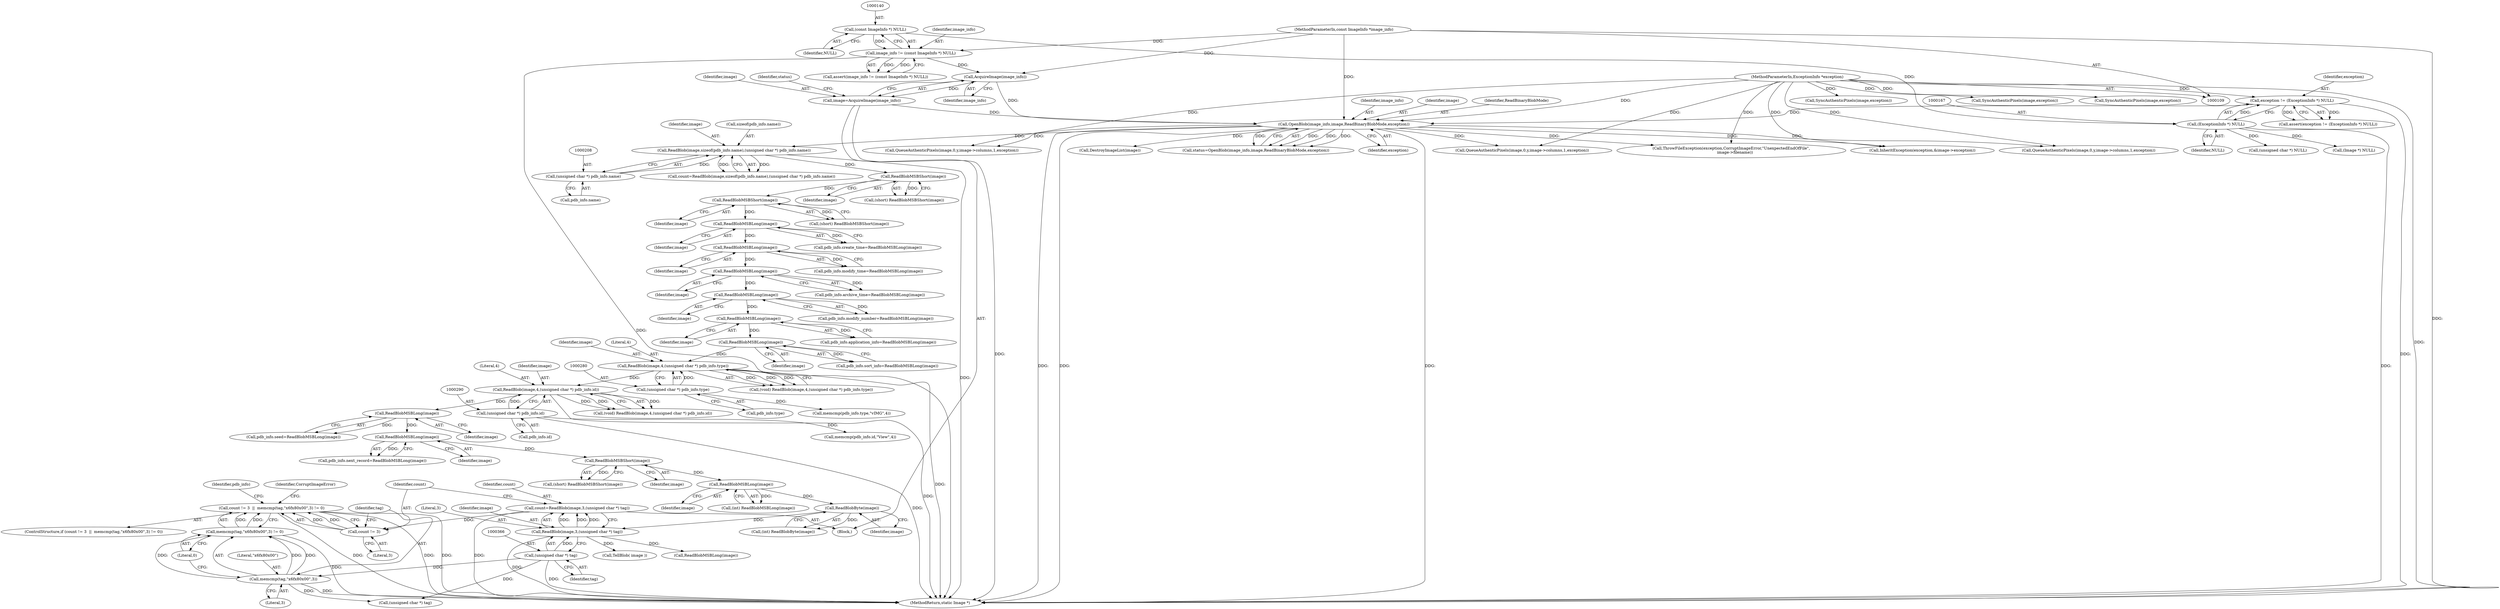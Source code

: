 digraph "0_ImageMagick_424d40ebfcde48bb872eba75179d3d73704fdf1f@API" {
"1000369" [label="(Call,count != 3  ||  memcmp(tag,\"\x6f\x80\x00\",3) != 0)"];
"1000370" [label="(Call,count != 3)"];
"1000360" [label="(Call,count=ReadBlob(image,3,(unsigned char *) tag))"];
"1000362" [label="(Call,ReadBlob(image,3,(unsigned char *) tag))"];
"1000355" [label="(Call,ReadBlobByte(image))"];
"1000347" [label="(Call,ReadBlobMSBLong(image))"];
"1000312" [label="(Call,ReadBlobMSBShort(image))"];
"1000304" [label="(Call,ReadBlobMSBLong(image))"];
"1000298" [label="(Call,ReadBlobMSBLong(image))"];
"1000286" [label="(Call,ReadBlob(image,4,(unsigned char *) pdb_info.id))"];
"1000276" [label="(Call,ReadBlob(image,4,(unsigned char *) pdb_info.type))"];
"1000272" [label="(Call,ReadBlobMSBLong(image))"];
"1000266" [label="(Call,ReadBlobMSBLong(image))"];
"1000260" [label="(Call,ReadBlobMSBLong(image))"];
"1000254" [label="(Call,ReadBlobMSBLong(image))"];
"1000248" [label="(Call,ReadBlobMSBLong(image))"];
"1000242" [label="(Call,ReadBlobMSBLong(image))"];
"1000236" [label="(Call,ReadBlobMSBShort(image))"];
"1000228" [label="(Call,ReadBlobMSBShort(image))"];
"1000201" [label="(Call,ReadBlob(image,sizeof(pdb_info.name),(unsigned char *) pdb_info.name))"];
"1000181" [label="(Call,OpenBlob(image_info,image,ReadBinaryBlobMode,exception))"];
"1000177" [label="(Call,AcquireImage(image_info))"];
"1000137" [label="(Call,image_info != (const ImageInfo *) NULL)"];
"1000110" [label="(MethodParameterIn,const ImageInfo *image_info)"];
"1000139" [label="(Call,(const ImageInfo *) NULL)"];
"1000175" [label="(Call,image=AcquireImage(image_info))"];
"1000164" [label="(Call,exception != (ExceptionInfo *) NULL)"];
"1000111" [label="(MethodParameterIn,ExceptionInfo *exception)"];
"1000166" [label="(Call,(ExceptionInfo *) NULL)"];
"1000207" [label="(Call,(unsigned char *) pdb_info.name)"];
"1000279" [label="(Call,(unsigned char *) pdb_info.type)"];
"1000289" [label="(Call,(unsigned char *) pdb_info.id)"];
"1000365" [label="(Call,(unsigned char *) tag)"];
"1000373" [label="(Call,memcmp(tag,\"\x6f\x80\x00\",3) != 0)"];
"1000374" [label="(Call,memcmp(tag,\"\x6f\x80\x00\",3))"];
"1000310" [label="(Call,(short) ReadBlobMSBShort(image))"];
"1000181" [label="(Call,OpenBlob(image_info,image,ReadBinaryBlobMode,exception))"];
"1000177" [label="(Call,AcquireImage(image_info))"];
"1000139" [label="(Call,(const ImageInfo *) NULL)"];
"1001285" [label="(MethodReturn,static Image *)"];
"1000272" [label="(Call,ReadBlobMSBLong(image))"];
"1000201" [label="(Call,ReadBlob(image,sizeof(pdb_info.name),(unsigned char *) pdb_info.name))"];
"1000325" [label="(Call,memcmp(pdb_info.id,\"View\",4))"];
"1000268" [label="(Call,pdb_info.sort_info=ReadBlobMSBLong(image))"];
"1000234" [label="(Call,(short) ReadBlobMSBShort(image))"];
"1000348" [label="(Identifier,image)"];
"1000182" [label="(Identifier,image_info)"];
"1000209" [label="(Call,pdb_info.name)"];
"1000312" [label="(Call,ReadBlobMSBShort(image))"];
"1000262" [label="(Call,pdb_info.application_info=ReadBlobMSBLong(image))"];
"1000374" [label="(Call,memcmp(tag,\"\x6f\x80\x00\",3))"];
"1000676" [label="(Call,(unsigned char *) NULL)"];
"1000313" [label="(Identifier,image)"];
"1000248" [label="(Call,ReadBlobMSBLong(image))"];
"1000277" [label="(Identifier,image)"];
"1000199" [label="(Call,count=ReadBlob(image,sizeof(pdb_info.name),(unsigned char *) pdb_info.name))"];
"1000286" [label="(Call,ReadBlob(image,4,(unsigned char *) pdb_info.id))"];
"1000183" [label="(Identifier,image)"];
"1000238" [label="(Call,pdb_info.create_time=ReadBlobMSBLong(image))"];
"1000184" [label="(Identifier,ReadBinaryBlobMode)"];
"1000178" [label="(Identifier,image_info)"];
"1000226" [label="(Call,(short) ReadBlobMSBShort(image))"];
"1000375" [label="(Identifier,tag)"];
"1001147" [label="(Call,ThrowFileException(exception,CorruptImageError,\"UnexpectedEndOfFile\",\n      image->filename))"];
"1000369" [label="(Call,count != 3  ||  memcmp(tag,\"\x6f\x80\x00\",3) != 0)"];
"1000385" [label="(Identifier,pdb_info)"];
"1000317" [label="(Call,memcmp(pdb_info.type,\"vIMG\",4))"];
"1001031" [label="(Call,QueueAuthenticPixels(image,0,y,image->columns,1,exception))"];
"1000110" [label="(MethodParameterIn,const ImageInfo *image_info)"];
"1000410" [label="(Call,(unsigned char *) tag)"];
"1000243" [label="(Identifier,image)"];
"1000203" [label="(Call,sizeof(pdb_info.name))"];
"1000196" [label="(Call,(Image *) NULL)"];
"1000255" [label="(Identifier,image)"];
"1000294" [label="(Call,pdb_info.seed=ReadBlobMSBLong(image))"];
"1000228" [label="(Call,ReadBlobMSBShort(image))"];
"1000759" [label="(Call,QueueAuthenticPixels(image,0,y,image->columns,1,exception))"];
"1000360" [label="(Call,count=ReadBlob(image,3,(unsigned char *) tag))"];
"1000166" [label="(Call,(ExceptionInfo *) NULL)"];
"1000356" [label="(Identifier,image)"];
"1000370" [label="(Call,count != 3)"];
"1000304" [label="(Call,ReadBlobMSBLong(image))"];
"1000242" [label="(Call,ReadBlobMSBLong(image))"];
"1000168" [label="(Identifier,NULL)"];
"1000300" [label="(Call,pdb_info.next_record=ReadBlobMSBLong(image))"];
"1000288" [label="(Literal,4)"];
"1000291" [label="(Call,pdb_info.id)"];
"1000180" [label="(Identifier,status)"];
"1000373" [label="(Call,memcmp(tag,\"\x6f\x80\x00\",3) != 0)"];
"1000353" [label="(Call,(int) ReadBlobByte(image))"];
"1000236" [label="(Call,ReadBlobMSBShort(image))"];
"1000361" [label="(Identifier,count)"];
"1000638" [label="(Call,InheritException(exception,&image->exception))"];
"1000185" [label="(Identifier,exception)"];
"1000377" [label="(Literal,3)"];
"1000368" [label="(ControlStructure,if (count != 3  ||  memcmp(tag,\"\x6f\x80\x00\",3) != 0))"];
"1001106" [label="(Call,SyncAuthenticPixels(image,exception))"];
"1000345" [label="(Call,(int) ReadBlobMSBLong(image))"];
"1000287" [label="(Identifier,image)"];
"1000362" [label="(Call,ReadBlob(image,3,(unsigned char *) tag))"];
"1000347" [label="(Call,ReadBlobMSBLong(image))"];
"1000112" [label="(Block,)"];
"1000267" [label="(Identifier,image)"];
"1000376" [label="(Literal,\"\x6f\x80\x00\")"];
"1000193" [label="(Call,DestroyImageList(image))"];
"1000136" [label="(Call,assert(image_info != (const ImageInfo *) NULL))"];
"1000279" [label="(Call,(unsigned char *) pdb_info.type)"];
"1000111" [label="(MethodParameterIn,ExceptionInfo *exception)"];
"1000137" [label="(Call,image_info != (const ImageInfo *) NULL)"];
"1000433" [label="(Call,TellBlob( image ))"];
"1000281" [label="(Call,pdb_info.type)"];
"1000367" [label="(Identifier,tag)"];
"1000261" [label="(Identifier,image)"];
"1000276" [label="(Call,ReadBlob(image,4,(unsigned char *) pdb_info.type))"];
"1000355" [label="(Call,ReadBlobByte(image))"];
"1000273" [label="(Identifier,image)"];
"1000164" [label="(Call,exception != (ExceptionInfo *) NULL)"];
"1000299" [label="(Identifier,image)"];
"1000987" [label="(Call,SyncAuthenticPixels(image,exception))"];
"1000298" [label="(Call,ReadBlobMSBLong(image))"];
"1000179" [label="(Call,status=OpenBlob(image_info,image,ReadBinaryBlobMode,exception))"];
"1000207" [label="(Call,(unsigned char *) pdb_info.name)"];
"1000364" [label="(Literal,3)"];
"1000278" [label="(Literal,4)"];
"1000175" [label="(Call,image=AcquireImage(image_info))"];
"1000250" [label="(Call,pdb_info.archive_time=ReadBlobMSBLong(image))"];
"1000365" [label="(Call,(unsigned char *) tag)"];
"1000260" [label="(Call,ReadBlobMSBLong(image))"];
"1000874" [label="(Call,QueueAuthenticPixels(image,0,y,image->columns,1,exception))"];
"1000305" [label="(Identifier,image)"];
"1000138" [label="(Identifier,image_info)"];
"1000256" [label="(Call,pdb_info.modify_number=ReadBlobMSBLong(image))"];
"1000372" [label="(Literal,3)"];
"1000237" [label="(Identifier,image)"];
"1000202" [label="(Identifier,image)"];
"1000141" [label="(Identifier,NULL)"];
"1000163" [label="(Call,assert(exception != (ExceptionInfo *) NULL))"];
"1000244" [label="(Call,pdb_info.modify_time=ReadBlobMSBLong(image))"];
"1000176" [label="(Identifier,image)"];
"1000363" [label="(Identifier,image)"];
"1000371" [label="(Identifier,count)"];
"1000378" [label="(Literal,0)"];
"1000284" [label="(Call,(void) ReadBlob(image,4,(unsigned char *) pdb_info.id))"];
"1000380" [label="(Identifier,CorruptImageError)"];
"1000266" [label="(Call,ReadBlobMSBLong(image))"];
"1000249" [label="(Identifier,image)"];
"1000229" [label="(Identifier,image)"];
"1000395" [label="(Call,ReadBlobMSBLong(image))"];
"1000830" [label="(Call,SyncAuthenticPixels(image,exception))"];
"1000165" [label="(Identifier,exception)"];
"1000289" [label="(Call,(unsigned char *) pdb_info.id)"];
"1000254" [label="(Call,ReadBlobMSBLong(image))"];
"1000274" [label="(Call,(void) ReadBlob(image,4,(unsigned char *) pdb_info.type))"];
"1000369" -> "1000368"  [label="AST: "];
"1000369" -> "1000370"  [label="CFG: "];
"1000369" -> "1000373"  [label="CFG: "];
"1000370" -> "1000369"  [label="AST: "];
"1000373" -> "1000369"  [label="AST: "];
"1000380" -> "1000369"  [label="CFG: "];
"1000385" -> "1000369"  [label="CFG: "];
"1000369" -> "1001285"  [label="DDG: "];
"1000369" -> "1001285"  [label="DDG: "];
"1000369" -> "1001285"  [label="DDG: "];
"1000370" -> "1000369"  [label="DDG: "];
"1000370" -> "1000369"  [label="DDG: "];
"1000373" -> "1000369"  [label="DDG: "];
"1000373" -> "1000369"  [label="DDG: "];
"1000370" -> "1000372"  [label="CFG: "];
"1000371" -> "1000370"  [label="AST: "];
"1000372" -> "1000370"  [label="AST: "];
"1000375" -> "1000370"  [label="CFG: "];
"1000360" -> "1000370"  [label="DDG: "];
"1000360" -> "1000112"  [label="AST: "];
"1000360" -> "1000362"  [label="CFG: "];
"1000361" -> "1000360"  [label="AST: "];
"1000362" -> "1000360"  [label="AST: "];
"1000371" -> "1000360"  [label="CFG: "];
"1000360" -> "1001285"  [label="DDG: "];
"1000362" -> "1000360"  [label="DDG: "];
"1000362" -> "1000360"  [label="DDG: "];
"1000362" -> "1000360"  [label="DDG: "];
"1000362" -> "1000365"  [label="CFG: "];
"1000363" -> "1000362"  [label="AST: "];
"1000364" -> "1000362"  [label="AST: "];
"1000365" -> "1000362"  [label="AST: "];
"1000362" -> "1001285"  [label="DDG: "];
"1000355" -> "1000362"  [label="DDG: "];
"1000365" -> "1000362"  [label="DDG: "];
"1000362" -> "1000395"  [label="DDG: "];
"1000362" -> "1000433"  [label="DDG: "];
"1000355" -> "1000353"  [label="AST: "];
"1000355" -> "1000356"  [label="CFG: "];
"1000356" -> "1000355"  [label="AST: "];
"1000353" -> "1000355"  [label="CFG: "];
"1000355" -> "1000353"  [label="DDG: "];
"1000347" -> "1000355"  [label="DDG: "];
"1000347" -> "1000345"  [label="AST: "];
"1000347" -> "1000348"  [label="CFG: "];
"1000348" -> "1000347"  [label="AST: "];
"1000345" -> "1000347"  [label="CFG: "];
"1000347" -> "1000345"  [label="DDG: "];
"1000312" -> "1000347"  [label="DDG: "];
"1000312" -> "1000310"  [label="AST: "];
"1000312" -> "1000313"  [label="CFG: "];
"1000313" -> "1000312"  [label="AST: "];
"1000310" -> "1000312"  [label="CFG: "];
"1000312" -> "1000310"  [label="DDG: "];
"1000304" -> "1000312"  [label="DDG: "];
"1000304" -> "1000300"  [label="AST: "];
"1000304" -> "1000305"  [label="CFG: "];
"1000305" -> "1000304"  [label="AST: "];
"1000300" -> "1000304"  [label="CFG: "];
"1000304" -> "1000300"  [label="DDG: "];
"1000298" -> "1000304"  [label="DDG: "];
"1000298" -> "1000294"  [label="AST: "];
"1000298" -> "1000299"  [label="CFG: "];
"1000299" -> "1000298"  [label="AST: "];
"1000294" -> "1000298"  [label="CFG: "];
"1000298" -> "1000294"  [label="DDG: "];
"1000286" -> "1000298"  [label="DDG: "];
"1000286" -> "1000284"  [label="AST: "];
"1000286" -> "1000289"  [label="CFG: "];
"1000287" -> "1000286"  [label="AST: "];
"1000288" -> "1000286"  [label="AST: "];
"1000289" -> "1000286"  [label="AST: "];
"1000284" -> "1000286"  [label="CFG: "];
"1000286" -> "1001285"  [label="DDG: "];
"1000286" -> "1000284"  [label="DDG: "];
"1000286" -> "1000284"  [label="DDG: "];
"1000286" -> "1000284"  [label="DDG: "];
"1000276" -> "1000286"  [label="DDG: "];
"1000289" -> "1000286"  [label="DDG: "];
"1000276" -> "1000274"  [label="AST: "];
"1000276" -> "1000279"  [label="CFG: "];
"1000277" -> "1000276"  [label="AST: "];
"1000278" -> "1000276"  [label="AST: "];
"1000279" -> "1000276"  [label="AST: "];
"1000274" -> "1000276"  [label="CFG: "];
"1000276" -> "1001285"  [label="DDG: "];
"1000276" -> "1000274"  [label="DDG: "];
"1000276" -> "1000274"  [label="DDG: "];
"1000276" -> "1000274"  [label="DDG: "];
"1000272" -> "1000276"  [label="DDG: "];
"1000279" -> "1000276"  [label="DDG: "];
"1000272" -> "1000268"  [label="AST: "];
"1000272" -> "1000273"  [label="CFG: "];
"1000273" -> "1000272"  [label="AST: "];
"1000268" -> "1000272"  [label="CFG: "];
"1000272" -> "1000268"  [label="DDG: "];
"1000266" -> "1000272"  [label="DDG: "];
"1000266" -> "1000262"  [label="AST: "];
"1000266" -> "1000267"  [label="CFG: "];
"1000267" -> "1000266"  [label="AST: "];
"1000262" -> "1000266"  [label="CFG: "];
"1000266" -> "1000262"  [label="DDG: "];
"1000260" -> "1000266"  [label="DDG: "];
"1000260" -> "1000256"  [label="AST: "];
"1000260" -> "1000261"  [label="CFG: "];
"1000261" -> "1000260"  [label="AST: "];
"1000256" -> "1000260"  [label="CFG: "];
"1000260" -> "1000256"  [label="DDG: "];
"1000254" -> "1000260"  [label="DDG: "];
"1000254" -> "1000250"  [label="AST: "];
"1000254" -> "1000255"  [label="CFG: "];
"1000255" -> "1000254"  [label="AST: "];
"1000250" -> "1000254"  [label="CFG: "];
"1000254" -> "1000250"  [label="DDG: "];
"1000248" -> "1000254"  [label="DDG: "];
"1000248" -> "1000244"  [label="AST: "];
"1000248" -> "1000249"  [label="CFG: "];
"1000249" -> "1000248"  [label="AST: "];
"1000244" -> "1000248"  [label="CFG: "];
"1000248" -> "1000244"  [label="DDG: "];
"1000242" -> "1000248"  [label="DDG: "];
"1000242" -> "1000238"  [label="AST: "];
"1000242" -> "1000243"  [label="CFG: "];
"1000243" -> "1000242"  [label="AST: "];
"1000238" -> "1000242"  [label="CFG: "];
"1000242" -> "1000238"  [label="DDG: "];
"1000236" -> "1000242"  [label="DDG: "];
"1000236" -> "1000234"  [label="AST: "];
"1000236" -> "1000237"  [label="CFG: "];
"1000237" -> "1000236"  [label="AST: "];
"1000234" -> "1000236"  [label="CFG: "];
"1000236" -> "1000234"  [label="DDG: "];
"1000228" -> "1000236"  [label="DDG: "];
"1000228" -> "1000226"  [label="AST: "];
"1000228" -> "1000229"  [label="CFG: "];
"1000229" -> "1000228"  [label="AST: "];
"1000226" -> "1000228"  [label="CFG: "];
"1000228" -> "1000226"  [label="DDG: "];
"1000201" -> "1000228"  [label="DDG: "];
"1000201" -> "1000199"  [label="AST: "];
"1000201" -> "1000207"  [label="CFG: "];
"1000202" -> "1000201"  [label="AST: "];
"1000203" -> "1000201"  [label="AST: "];
"1000207" -> "1000201"  [label="AST: "];
"1000199" -> "1000201"  [label="CFG: "];
"1000201" -> "1001285"  [label="DDG: "];
"1000201" -> "1000199"  [label="DDG: "];
"1000201" -> "1000199"  [label="DDG: "];
"1000181" -> "1000201"  [label="DDG: "];
"1000207" -> "1000201"  [label="DDG: "];
"1000181" -> "1000179"  [label="AST: "];
"1000181" -> "1000185"  [label="CFG: "];
"1000182" -> "1000181"  [label="AST: "];
"1000183" -> "1000181"  [label="AST: "];
"1000184" -> "1000181"  [label="AST: "];
"1000185" -> "1000181"  [label="AST: "];
"1000179" -> "1000181"  [label="CFG: "];
"1000181" -> "1001285"  [label="DDG: "];
"1000181" -> "1001285"  [label="DDG: "];
"1000181" -> "1001285"  [label="DDG: "];
"1000181" -> "1000179"  [label="DDG: "];
"1000181" -> "1000179"  [label="DDG: "];
"1000181" -> "1000179"  [label="DDG: "];
"1000181" -> "1000179"  [label="DDG: "];
"1000177" -> "1000181"  [label="DDG: "];
"1000110" -> "1000181"  [label="DDG: "];
"1000175" -> "1000181"  [label="DDG: "];
"1000164" -> "1000181"  [label="DDG: "];
"1000111" -> "1000181"  [label="DDG: "];
"1000181" -> "1000193"  [label="DDG: "];
"1000181" -> "1000638"  [label="DDG: "];
"1000181" -> "1000759"  [label="DDG: "];
"1000181" -> "1000874"  [label="DDG: "];
"1000181" -> "1001031"  [label="DDG: "];
"1000181" -> "1001147"  [label="DDG: "];
"1000177" -> "1000175"  [label="AST: "];
"1000177" -> "1000178"  [label="CFG: "];
"1000178" -> "1000177"  [label="AST: "];
"1000175" -> "1000177"  [label="CFG: "];
"1000177" -> "1000175"  [label="DDG: "];
"1000137" -> "1000177"  [label="DDG: "];
"1000110" -> "1000177"  [label="DDG: "];
"1000137" -> "1000136"  [label="AST: "];
"1000137" -> "1000139"  [label="CFG: "];
"1000138" -> "1000137"  [label="AST: "];
"1000139" -> "1000137"  [label="AST: "];
"1000136" -> "1000137"  [label="CFG: "];
"1000137" -> "1001285"  [label="DDG: "];
"1000137" -> "1000136"  [label="DDG: "];
"1000137" -> "1000136"  [label="DDG: "];
"1000110" -> "1000137"  [label="DDG: "];
"1000139" -> "1000137"  [label="DDG: "];
"1000110" -> "1000109"  [label="AST: "];
"1000110" -> "1001285"  [label="DDG: "];
"1000139" -> "1000141"  [label="CFG: "];
"1000140" -> "1000139"  [label="AST: "];
"1000141" -> "1000139"  [label="AST: "];
"1000139" -> "1000166"  [label="DDG: "];
"1000175" -> "1000112"  [label="AST: "];
"1000176" -> "1000175"  [label="AST: "];
"1000180" -> "1000175"  [label="CFG: "];
"1000175" -> "1001285"  [label="DDG: "];
"1000164" -> "1000163"  [label="AST: "];
"1000164" -> "1000166"  [label="CFG: "];
"1000165" -> "1000164"  [label="AST: "];
"1000166" -> "1000164"  [label="AST: "];
"1000163" -> "1000164"  [label="CFG: "];
"1000164" -> "1001285"  [label="DDG: "];
"1000164" -> "1000163"  [label="DDG: "];
"1000164" -> "1000163"  [label="DDG: "];
"1000111" -> "1000164"  [label="DDG: "];
"1000166" -> "1000164"  [label="DDG: "];
"1000111" -> "1000109"  [label="AST: "];
"1000111" -> "1001285"  [label="DDG: "];
"1000111" -> "1000638"  [label="DDG: "];
"1000111" -> "1000759"  [label="DDG: "];
"1000111" -> "1000830"  [label="DDG: "];
"1000111" -> "1000874"  [label="DDG: "];
"1000111" -> "1000987"  [label="DDG: "];
"1000111" -> "1001031"  [label="DDG: "];
"1000111" -> "1001106"  [label="DDG: "];
"1000111" -> "1001147"  [label="DDG: "];
"1000166" -> "1000168"  [label="CFG: "];
"1000167" -> "1000166"  [label="AST: "];
"1000168" -> "1000166"  [label="AST: "];
"1000166" -> "1001285"  [label="DDG: "];
"1000166" -> "1000196"  [label="DDG: "];
"1000166" -> "1000676"  [label="DDG: "];
"1000207" -> "1000209"  [label="CFG: "];
"1000208" -> "1000207"  [label="AST: "];
"1000209" -> "1000207"  [label="AST: "];
"1000279" -> "1000281"  [label="CFG: "];
"1000280" -> "1000279"  [label="AST: "];
"1000281" -> "1000279"  [label="AST: "];
"1000279" -> "1000317"  [label="DDG: "];
"1000289" -> "1000291"  [label="CFG: "];
"1000290" -> "1000289"  [label="AST: "];
"1000291" -> "1000289"  [label="AST: "];
"1000289" -> "1001285"  [label="DDG: "];
"1000289" -> "1000325"  [label="DDG: "];
"1000365" -> "1000367"  [label="CFG: "];
"1000366" -> "1000365"  [label="AST: "];
"1000367" -> "1000365"  [label="AST: "];
"1000365" -> "1001285"  [label="DDG: "];
"1000365" -> "1000374"  [label="DDG: "];
"1000365" -> "1000410"  [label="DDG: "];
"1000373" -> "1000378"  [label="CFG: "];
"1000374" -> "1000373"  [label="AST: "];
"1000378" -> "1000373"  [label="AST: "];
"1000373" -> "1001285"  [label="DDG: "];
"1000374" -> "1000373"  [label="DDG: "];
"1000374" -> "1000373"  [label="DDG: "];
"1000374" -> "1000373"  [label="DDG: "];
"1000374" -> "1000377"  [label="CFG: "];
"1000375" -> "1000374"  [label="AST: "];
"1000376" -> "1000374"  [label="AST: "];
"1000377" -> "1000374"  [label="AST: "];
"1000378" -> "1000374"  [label="CFG: "];
"1000374" -> "1001285"  [label="DDG: "];
"1000374" -> "1000410"  [label="DDG: "];
}

